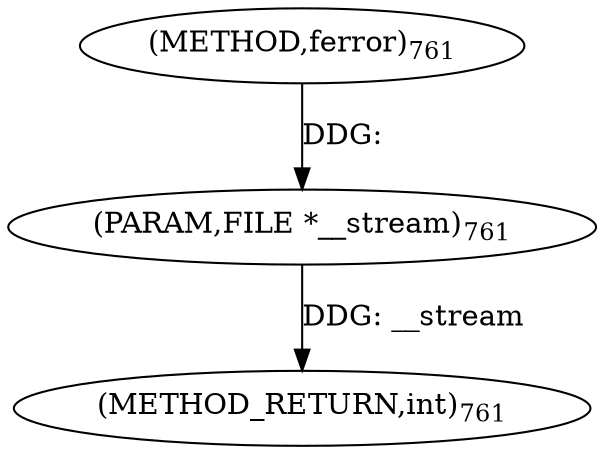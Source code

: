digraph "ferror" {  
"73907" [label = <(METHOD,ferror)<SUB>761</SUB>> ]
"73909" [label = <(METHOD_RETURN,int)<SUB>761</SUB>> ]
"73908" [label = <(PARAM,FILE *__stream)<SUB>761</SUB>> ]
  "73908" -> "73909"  [ label = "DDG: __stream"] 
  "73907" -> "73908"  [ label = "DDG: "] 
}

